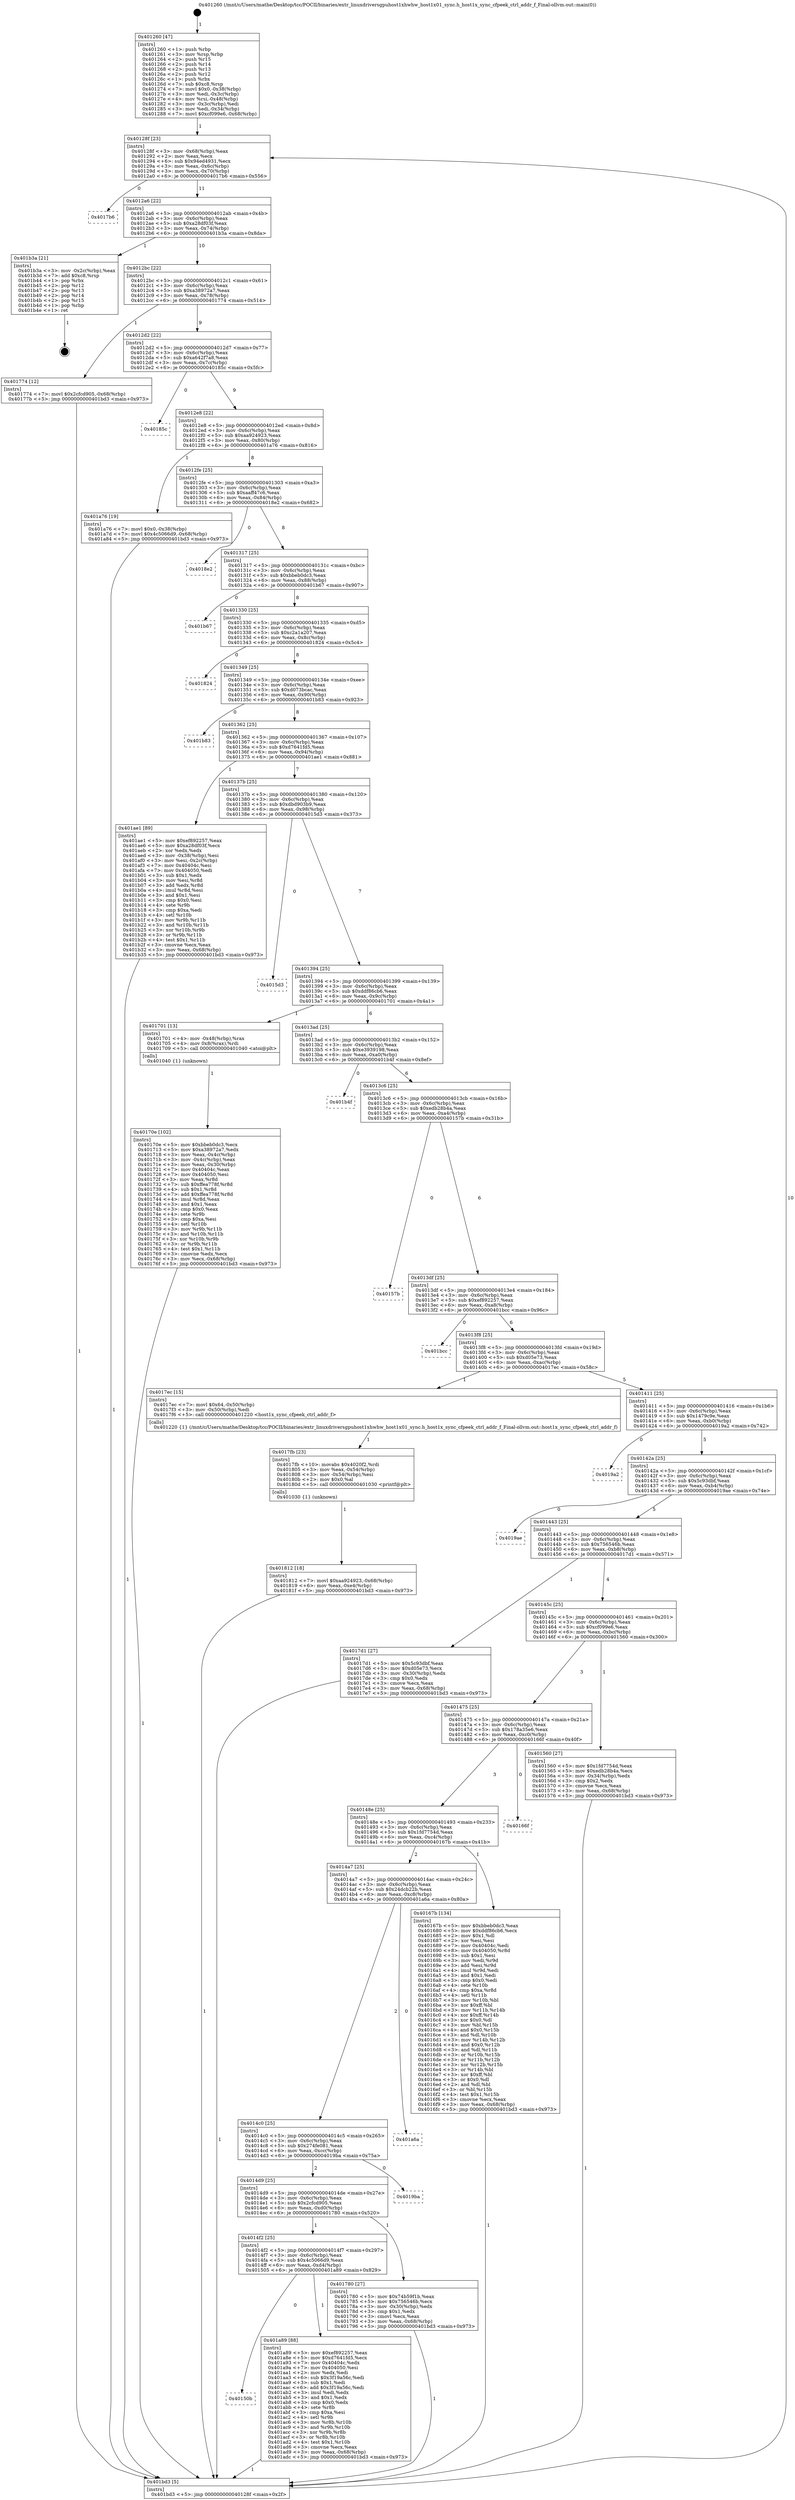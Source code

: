 digraph "0x401260" {
  label = "0x401260 (/mnt/c/Users/mathe/Desktop/tcc/POCII/binaries/extr_linuxdriversgpuhost1xhwhw_host1x01_sync.h_host1x_sync_cfpeek_ctrl_addr_f_Final-ollvm.out::main(0))"
  labelloc = "t"
  node[shape=record]

  Entry [label="",width=0.3,height=0.3,shape=circle,fillcolor=black,style=filled]
  "0x40128f" [label="{
     0x40128f [23]\l
     | [instrs]\l
     &nbsp;&nbsp;0x40128f \<+3\>: mov -0x68(%rbp),%eax\l
     &nbsp;&nbsp;0x401292 \<+2\>: mov %eax,%ecx\l
     &nbsp;&nbsp;0x401294 \<+6\>: sub $0x94ed4931,%ecx\l
     &nbsp;&nbsp;0x40129a \<+3\>: mov %eax,-0x6c(%rbp)\l
     &nbsp;&nbsp;0x40129d \<+3\>: mov %ecx,-0x70(%rbp)\l
     &nbsp;&nbsp;0x4012a0 \<+6\>: je 00000000004017b6 \<main+0x556\>\l
  }"]
  "0x4017b6" [label="{
     0x4017b6\l
  }", style=dashed]
  "0x4012a6" [label="{
     0x4012a6 [22]\l
     | [instrs]\l
     &nbsp;&nbsp;0x4012a6 \<+5\>: jmp 00000000004012ab \<main+0x4b\>\l
     &nbsp;&nbsp;0x4012ab \<+3\>: mov -0x6c(%rbp),%eax\l
     &nbsp;&nbsp;0x4012ae \<+5\>: sub $0xa28df03f,%eax\l
     &nbsp;&nbsp;0x4012b3 \<+3\>: mov %eax,-0x74(%rbp)\l
     &nbsp;&nbsp;0x4012b6 \<+6\>: je 0000000000401b3a \<main+0x8da\>\l
  }"]
  Exit [label="",width=0.3,height=0.3,shape=circle,fillcolor=black,style=filled,peripheries=2]
  "0x401b3a" [label="{
     0x401b3a [21]\l
     | [instrs]\l
     &nbsp;&nbsp;0x401b3a \<+3\>: mov -0x2c(%rbp),%eax\l
     &nbsp;&nbsp;0x401b3d \<+7\>: add $0xc8,%rsp\l
     &nbsp;&nbsp;0x401b44 \<+1\>: pop %rbx\l
     &nbsp;&nbsp;0x401b45 \<+2\>: pop %r12\l
     &nbsp;&nbsp;0x401b47 \<+2\>: pop %r13\l
     &nbsp;&nbsp;0x401b49 \<+2\>: pop %r14\l
     &nbsp;&nbsp;0x401b4b \<+2\>: pop %r15\l
     &nbsp;&nbsp;0x401b4d \<+1\>: pop %rbp\l
     &nbsp;&nbsp;0x401b4e \<+1\>: ret\l
  }"]
  "0x4012bc" [label="{
     0x4012bc [22]\l
     | [instrs]\l
     &nbsp;&nbsp;0x4012bc \<+5\>: jmp 00000000004012c1 \<main+0x61\>\l
     &nbsp;&nbsp;0x4012c1 \<+3\>: mov -0x6c(%rbp),%eax\l
     &nbsp;&nbsp;0x4012c4 \<+5\>: sub $0xa38972a7,%eax\l
     &nbsp;&nbsp;0x4012c9 \<+3\>: mov %eax,-0x78(%rbp)\l
     &nbsp;&nbsp;0x4012cc \<+6\>: je 0000000000401774 \<main+0x514\>\l
  }"]
  "0x40150b" [label="{
     0x40150b\l
  }", style=dashed]
  "0x401774" [label="{
     0x401774 [12]\l
     | [instrs]\l
     &nbsp;&nbsp;0x401774 \<+7\>: movl $0x2cfcd905,-0x68(%rbp)\l
     &nbsp;&nbsp;0x40177b \<+5\>: jmp 0000000000401bd3 \<main+0x973\>\l
  }"]
  "0x4012d2" [label="{
     0x4012d2 [22]\l
     | [instrs]\l
     &nbsp;&nbsp;0x4012d2 \<+5\>: jmp 00000000004012d7 \<main+0x77\>\l
     &nbsp;&nbsp;0x4012d7 \<+3\>: mov -0x6c(%rbp),%eax\l
     &nbsp;&nbsp;0x4012da \<+5\>: sub $0xa642f7a8,%eax\l
     &nbsp;&nbsp;0x4012df \<+3\>: mov %eax,-0x7c(%rbp)\l
     &nbsp;&nbsp;0x4012e2 \<+6\>: je 000000000040185c \<main+0x5fc\>\l
  }"]
  "0x401a89" [label="{
     0x401a89 [88]\l
     | [instrs]\l
     &nbsp;&nbsp;0x401a89 \<+5\>: mov $0xef892257,%eax\l
     &nbsp;&nbsp;0x401a8e \<+5\>: mov $0xd7641fd5,%ecx\l
     &nbsp;&nbsp;0x401a93 \<+7\>: mov 0x40404c,%edx\l
     &nbsp;&nbsp;0x401a9a \<+7\>: mov 0x404050,%esi\l
     &nbsp;&nbsp;0x401aa1 \<+2\>: mov %edx,%edi\l
     &nbsp;&nbsp;0x401aa3 \<+6\>: sub $0x3f19a56c,%edi\l
     &nbsp;&nbsp;0x401aa9 \<+3\>: sub $0x1,%edi\l
     &nbsp;&nbsp;0x401aac \<+6\>: add $0x3f19a56c,%edi\l
     &nbsp;&nbsp;0x401ab2 \<+3\>: imul %edi,%edx\l
     &nbsp;&nbsp;0x401ab5 \<+3\>: and $0x1,%edx\l
     &nbsp;&nbsp;0x401ab8 \<+3\>: cmp $0x0,%edx\l
     &nbsp;&nbsp;0x401abb \<+4\>: sete %r8b\l
     &nbsp;&nbsp;0x401abf \<+3\>: cmp $0xa,%esi\l
     &nbsp;&nbsp;0x401ac2 \<+4\>: setl %r9b\l
     &nbsp;&nbsp;0x401ac6 \<+3\>: mov %r8b,%r10b\l
     &nbsp;&nbsp;0x401ac9 \<+3\>: and %r9b,%r10b\l
     &nbsp;&nbsp;0x401acc \<+3\>: xor %r9b,%r8b\l
     &nbsp;&nbsp;0x401acf \<+3\>: or %r8b,%r10b\l
     &nbsp;&nbsp;0x401ad2 \<+4\>: test $0x1,%r10b\l
     &nbsp;&nbsp;0x401ad6 \<+3\>: cmovne %ecx,%eax\l
     &nbsp;&nbsp;0x401ad9 \<+3\>: mov %eax,-0x68(%rbp)\l
     &nbsp;&nbsp;0x401adc \<+5\>: jmp 0000000000401bd3 \<main+0x973\>\l
  }"]
  "0x40185c" [label="{
     0x40185c\l
  }", style=dashed]
  "0x4012e8" [label="{
     0x4012e8 [22]\l
     | [instrs]\l
     &nbsp;&nbsp;0x4012e8 \<+5\>: jmp 00000000004012ed \<main+0x8d\>\l
     &nbsp;&nbsp;0x4012ed \<+3\>: mov -0x6c(%rbp),%eax\l
     &nbsp;&nbsp;0x4012f0 \<+5\>: sub $0xaa924923,%eax\l
     &nbsp;&nbsp;0x4012f5 \<+3\>: mov %eax,-0x80(%rbp)\l
     &nbsp;&nbsp;0x4012f8 \<+6\>: je 0000000000401a76 \<main+0x816\>\l
  }"]
  "0x401812" [label="{
     0x401812 [18]\l
     | [instrs]\l
     &nbsp;&nbsp;0x401812 \<+7\>: movl $0xaa924923,-0x68(%rbp)\l
     &nbsp;&nbsp;0x401819 \<+6\>: mov %eax,-0xe4(%rbp)\l
     &nbsp;&nbsp;0x40181f \<+5\>: jmp 0000000000401bd3 \<main+0x973\>\l
  }"]
  "0x401a76" [label="{
     0x401a76 [19]\l
     | [instrs]\l
     &nbsp;&nbsp;0x401a76 \<+7\>: movl $0x0,-0x38(%rbp)\l
     &nbsp;&nbsp;0x401a7d \<+7\>: movl $0x4c5066d9,-0x68(%rbp)\l
     &nbsp;&nbsp;0x401a84 \<+5\>: jmp 0000000000401bd3 \<main+0x973\>\l
  }"]
  "0x4012fe" [label="{
     0x4012fe [25]\l
     | [instrs]\l
     &nbsp;&nbsp;0x4012fe \<+5\>: jmp 0000000000401303 \<main+0xa3\>\l
     &nbsp;&nbsp;0x401303 \<+3\>: mov -0x6c(%rbp),%eax\l
     &nbsp;&nbsp;0x401306 \<+5\>: sub $0xaaff47c6,%eax\l
     &nbsp;&nbsp;0x40130b \<+6\>: mov %eax,-0x84(%rbp)\l
     &nbsp;&nbsp;0x401311 \<+6\>: je 00000000004018e2 \<main+0x682\>\l
  }"]
  "0x4017fb" [label="{
     0x4017fb [23]\l
     | [instrs]\l
     &nbsp;&nbsp;0x4017fb \<+10\>: movabs $0x4020f2,%rdi\l
     &nbsp;&nbsp;0x401805 \<+3\>: mov %eax,-0x54(%rbp)\l
     &nbsp;&nbsp;0x401808 \<+3\>: mov -0x54(%rbp),%esi\l
     &nbsp;&nbsp;0x40180b \<+2\>: mov $0x0,%al\l
     &nbsp;&nbsp;0x40180d \<+5\>: call 0000000000401030 \<printf@plt\>\l
     | [calls]\l
     &nbsp;&nbsp;0x401030 \{1\} (unknown)\l
  }"]
  "0x4018e2" [label="{
     0x4018e2\l
  }", style=dashed]
  "0x401317" [label="{
     0x401317 [25]\l
     | [instrs]\l
     &nbsp;&nbsp;0x401317 \<+5\>: jmp 000000000040131c \<main+0xbc\>\l
     &nbsp;&nbsp;0x40131c \<+3\>: mov -0x6c(%rbp),%eax\l
     &nbsp;&nbsp;0x40131f \<+5\>: sub $0xbbeb0dc3,%eax\l
     &nbsp;&nbsp;0x401324 \<+6\>: mov %eax,-0x88(%rbp)\l
     &nbsp;&nbsp;0x40132a \<+6\>: je 0000000000401b67 \<main+0x907\>\l
  }"]
  "0x4014f2" [label="{
     0x4014f2 [25]\l
     | [instrs]\l
     &nbsp;&nbsp;0x4014f2 \<+5\>: jmp 00000000004014f7 \<main+0x297\>\l
     &nbsp;&nbsp;0x4014f7 \<+3\>: mov -0x6c(%rbp),%eax\l
     &nbsp;&nbsp;0x4014fa \<+5\>: sub $0x4c5066d9,%eax\l
     &nbsp;&nbsp;0x4014ff \<+6\>: mov %eax,-0xd4(%rbp)\l
     &nbsp;&nbsp;0x401505 \<+6\>: je 0000000000401a89 \<main+0x829\>\l
  }"]
  "0x401b67" [label="{
     0x401b67\l
  }", style=dashed]
  "0x401330" [label="{
     0x401330 [25]\l
     | [instrs]\l
     &nbsp;&nbsp;0x401330 \<+5\>: jmp 0000000000401335 \<main+0xd5\>\l
     &nbsp;&nbsp;0x401335 \<+3\>: mov -0x6c(%rbp),%eax\l
     &nbsp;&nbsp;0x401338 \<+5\>: sub $0xc2a1a207,%eax\l
     &nbsp;&nbsp;0x40133d \<+6\>: mov %eax,-0x8c(%rbp)\l
     &nbsp;&nbsp;0x401343 \<+6\>: je 0000000000401824 \<main+0x5c4\>\l
  }"]
  "0x401780" [label="{
     0x401780 [27]\l
     | [instrs]\l
     &nbsp;&nbsp;0x401780 \<+5\>: mov $0x74b59f1b,%eax\l
     &nbsp;&nbsp;0x401785 \<+5\>: mov $0x756546b,%ecx\l
     &nbsp;&nbsp;0x40178a \<+3\>: mov -0x30(%rbp),%edx\l
     &nbsp;&nbsp;0x40178d \<+3\>: cmp $0x1,%edx\l
     &nbsp;&nbsp;0x401790 \<+3\>: cmovl %ecx,%eax\l
     &nbsp;&nbsp;0x401793 \<+3\>: mov %eax,-0x68(%rbp)\l
     &nbsp;&nbsp;0x401796 \<+5\>: jmp 0000000000401bd3 \<main+0x973\>\l
  }"]
  "0x401824" [label="{
     0x401824\l
  }", style=dashed]
  "0x401349" [label="{
     0x401349 [25]\l
     | [instrs]\l
     &nbsp;&nbsp;0x401349 \<+5\>: jmp 000000000040134e \<main+0xee\>\l
     &nbsp;&nbsp;0x40134e \<+3\>: mov -0x6c(%rbp),%eax\l
     &nbsp;&nbsp;0x401351 \<+5\>: sub $0xd073bcac,%eax\l
     &nbsp;&nbsp;0x401356 \<+6\>: mov %eax,-0x90(%rbp)\l
     &nbsp;&nbsp;0x40135c \<+6\>: je 0000000000401b83 \<main+0x923\>\l
  }"]
  "0x4014d9" [label="{
     0x4014d9 [25]\l
     | [instrs]\l
     &nbsp;&nbsp;0x4014d9 \<+5\>: jmp 00000000004014de \<main+0x27e\>\l
     &nbsp;&nbsp;0x4014de \<+3\>: mov -0x6c(%rbp),%eax\l
     &nbsp;&nbsp;0x4014e1 \<+5\>: sub $0x2cfcd905,%eax\l
     &nbsp;&nbsp;0x4014e6 \<+6\>: mov %eax,-0xd0(%rbp)\l
     &nbsp;&nbsp;0x4014ec \<+6\>: je 0000000000401780 \<main+0x520\>\l
  }"]
  "0x401b83" [label="{
     0x401b83\l
  }", style=dashed]
  "0x401362" [label="{
     0x401362 [25]\l
     | [instrs]\l
     &nbsp;&nbsp;0x401362 \<+5\>: jmp 0000000000401367 \<main+0x107\>\l
     &nbsp;&nbsp;0x401367 \<+3\>: mov -0x6c(%rbp),%eax\l
     &nbsp;&nbsp;0x40136a \<+5\>: sub $0xd7641fd5,%eax\l
     &nbsp;&nbsp;0x40136f \<+6\>: mov %eax,-0x94(%rbp)\l
     &nbsp;&nbsp;0x401375 \<+6\>: je 0000000000401ae1 \<main+0x881\>\l
  }"]
  "0x4019ba" [label="{
     0x4019ba\l
  }", style=dashed]
  "0x401ae1" [label="{
     0x401ae1 [89]\l
     | [instrs]\l
     &nbsp;&nbsp;0x401ae1 \<+5\>: mov $0xef892257,%eax\l
     &nbsp;&nbsp;0x401ae6 \<+5\>: mov $0xa28df03f,%ecx\l
     &nbsp;&nbsp;0x401aeb \<+2\>: xor %edx,%edx\l
     &nbsp;&nbsp;0x401aed \<+3\>: mov -0x38(%rbp),%esi\l
     &nbsp;&nbsp;0x401af0 \<+3\>: mov %esi,-0x2c(%rbp)\l
     &nbsp;&nbsp;0x401af3 \<+7\>: mov 0x40404c,%esi\l
     &nbsp;&nbsp;0x401afa \<+7\>: mov 0x404050,%edi\l
     &nbsp;&nbsp;0x401b01 \<+3\>: sub $0x1,%edx\l
     &nbsp;&nbsp;0x401b04 \<+3\>: mov %esi,%r8d\l
     &nbsp;&nbsp;0x401b07 \<+3\>: add %edx,%r8d\l
     &nbsp;&nbsp;0x401b0a \<+4\>: imul %r8d,%esi\l
     &nbsp;&nbsp;0x401b0e \<+3\>: and $0x1,%esi\l
     &nbsp;&nbsp;0x401b11 \<+3\>: cmp $0x0,%esi\l
     &nbsp;&nbsp;0x401b14 \<+4\>: sete %r9b\l
     &nbsp;&nbsp;0x401b18 \<+3\>: cmp $0xa,%edi\l
     &nbsp;&nbsp;0x401b1b \<+4\>: setl %r10b\l
     &nbsp;&nbsp;0x401b1f \<+3\>: mov %r9b,%r11b\l
     &nbsp;&nbsp;0x401b22 \<+3\>: and %r10b,%r11b\l
     &nbsp;&nbsp;0x401b25 \<+3\>: xor %r10b,%r9b\l
     &nbsp;&nbsp;0x401b28 \<+3\>: or %r9b,%r11b\l
     &nbsp;&nbsp;0x401b2b \<+4\>: test $0x1,%r11b\l
     &nbsp;&nbsp;0x401b2f \<+3\>: cmovne %ecx,%eax\l
     &nbsp;&nbsp;0x401b32 \<+3\>: mov %eax,-0x68(%rbp)\l
     &nbsp;&nbsp;0x401b35 \<+5\>: jmp 0000000000401bd3 \<main+0x973\>\l
  }"]
  "0x40137b" [label="{
     0x40137b [25]\l
     | [instrs]\l
     &nbsp;&nbsp;0x40137b \<+5\>: jmp 0000000000401380 \<main+0x120\>\l
     &nbsp;&nbsp;0x401380 \<+3\>: mov -0x6c(%rbp),%eax\l
     &nbsp;&nbsp;0x401383 \<+5\>: sub $0xdbd903b9,%eax\l
     &nbsp;&nbsp;0x401388 \<+6\>: mov %eax,-0x98(%rbp)\l
     &nbsp;&nbsp;0x40138e \<+6\>: je 00000000004015d3 \<main+0x373\>\l
  }"]
  "0x4014c0" [label="{
     0x4014c0 [25]\l
     | [instrs]\l
     &nbsp;&nbsp;0x4014c0 \<+5\>: jmp 00000000004014c5 \<main+0x265\>\l
     &nbsp;&nbsp;0x4014c5 \<+3\>: mov -0x6c(%rbp),%eax\l
     &nbsp;&nbsp;0x4014c8 \<+5\>: sub $0x274fe081,%eax\l
     &nbsp;&nbsp;0x4014cd \<+6\>: mov %eax,-0xcc(%rbp)\l
     &nbsp;&nbsp;0x4014d3 \<+6\>: je 00000000004019ba \<main+0x75a\>\l
  }"]
  "0x4015d3" [label="{
     0x4015d3\l
  }", style=dashed]
  "0x401394" [label="{
     0x401394 [25]\l
     | [instrs]\l
     &nbsp;&nbsp;0x401394 \<+5\>: jmp 0000000000401399 \<main+0x139\>\l
     &nbsp;&nbsp;0x401399 \<+3\>: mov -0x6c(%rbp),%eax\l
     &nbsp;&nbsp;0x40139c \<+5\>: sub $0xddf86cb6,%eax\l
     &nbsp;&nbsp;0x4013a1 \<+6\>: mov %eax,-0x9c(%rbp)\l
     &nbsp;&nbsp;0x4013a7 \<+6\>: je 0000000000401701 \<main+0x4a1\>\l
  }"]
  "0x401a6a" [label="{
     0x401a6a\l
  }", style=dashed]
  "0x401701" [label="{
     0x401701 [13]\l
     | [instrs]\l
     &nbsp;&nbsp;0x401701 \<+4\>: mov -0x48(%rbp),%rax\l
     &nbsp;&nbsp;0x401705 \<+4\>: mov 0x8(%rax),%rdi\l
     &nbsp;&nbsp;0x401709 \<+5\>: call 0000000000401040 \<atoi@plt\>\l
     | [calls]\l
     &nbsp;&nbsp;0x401040 \{1\} (unknown)\l
  }"]
  "0x4013ad" [label="{
     0x4013ad [25]\l
     | [instrs]\l
     &nbsp;&nbsp;0x4013ad \<+5\>: jmp 00000000004013b2 \<main+0x152\>\l
     &nbsp;&nbsp;0x4013b2 \<+3\>: mov -0x6c(%rbp),%eax\l
     &nbsp;&nbsp;0x4013b5 \<+5\>: sub $0xe3939198,%eax\l
     &nbsp;&nbsp;0x4013ba \<+6\>: mov %eax,-0xa0(%rbp)\l
     &nbsp;&nbsp;0x4013c0 \<+6\>: je 0000000000401b4f \<main+0x8ef\>\l
  }"]
  "0x40170e" [label="{
     0x40170e [102]\l
     | [instrs]\l
     &nbsp;&nbsp;0x40170e \<+5\>: mov $0xbbeb0dc3,%ecx\l
     &nbsp;&nbsp;0x401713 \<+5\>: mov $0xa38972a7,%edx\l
     &nbsp;&nbsp;0x401718 \<+3\>: mov %eax,-0x4c(%rbp)\l
     &nbsp;&nbsp;0x40171b \<+3\>: mov -0x4c(%rbp),%eax\l
     &nbsp;&nbsp;0x40171e \<+3\>: mov %eax,-0x30(%rbp)\l
     &nbsp;&nbsp;0x401721 \<+7\>: mov 0x40404c,%eax\l
     &nbsp;&nbsp;0x401728 \<+7\>: mov 0x404050,%esi\l
     &nbsp;&nbsp;0x40172f \<+3\>: mov %eax,%r8d\l
     &nbsp;&nbsp;0x401732 \<+7\>: sub $0xffea778f,%r8d\l
     &nbsp;&nbsp;0x401739 \<+4\>: sub $0x1,%r8d\l
     &nbsp;&nbsp;0x40173d \<+7\>: add $0xffea778f,%r8d\l
     &nbsp;&nbsp;0x401744 \<+4\>: imul %r8d,%eax\l
     &nbsp;&nbsp;0x401748 \<+3\>: and $0x1,%eax\l
     &nbsp;&nbsp;0x40174b \<+3\>: cmp $0x0,%eax\l
     &nbsp;&nbsp;0x40174e \<+4\>: sete %r9b\l
     &nbsp;&nbsp;0x401752 \<+3\>: cmp $0xa,%esi\l
     &nbsp;&nbsp;0x401755 \<+4\>: setl %r10b\l
     &nbsp;&nbsp;0x401759 \<+3\>: mov %r9b,%r11b\l
     &nbsp;&nbsp;0x40175c \<+3\>: and %r10b,%r11b\l
     &nbsp;&nbsp;0x40175f \<+3\>: xor %r10b,%r9b\l
     &nbsp;&nbsp;0x401762 \<+3\>: or %r9b,%r11b\l
     &nbsp;&nbsp;0x401765 \<+4\>: test $0x1,%r11b\l
     &nbsp;&nbsp;0x401769 \<+3\>: cmovne %edx,%ecx\l
     &nbsp;&nbsp;0x40176c \<+3\>: mov %ecx,-0x68(%rbp)\l
     &nbsp;&nbsp;0x40176f \<+5\>: jmp 0000000000401bd3 \<main+0x973\>\l
  }"]
  "0x401b4f" [label="{
     0x401b4f\l
  }", style=dashed]
  "0x4013c6" [label="{
     0x4013c6 [25]\l
     | [instrs]\l
     &nbsp;&nbsp;0x4013c6 \<+5\>: jmp 00000000004013cb \<main+0x16b\>\l
     &nbsp;&nbsp;0x4013cb \<+3\>: mov -0x6c(%rbp),%eax\l
     &nbsp;&nbsp;0x4013ce \<+5\>: sub $0xedb28b4a,%eax\l
     &nbsp;&nbsp;0x4013d3 \<+6\>: mov %eax,-0xa4(%rbp)\l
     &nbsp;&nbsp;0x4013d9 \<+6\>: je 000000000040157b \<main+0x31b\>\l
  }"]
  "0x4014a7" [label="{
     0x4014a7 [25]\l
     | [instrs]\l
     &nbsp;&nbsp;0x4014a7 \<+5\>: jmp 00000000004014ac \<main+0x24c\>\l
     &nbsp;&nbsp;0x4014ac \<+3\>: mov -0x6c(%rbp),%eax\l
     &nbsp;&nbsp;0x4014af \<+5\>: sub $0x24dcb22b,%eax\l
     &nbsp;&nbsp;0x4014b4 \<+6\>: mov %eax,-0xc8(%rbp)\l
     &nbsp;&nbsp;0x4014ba \<+6\>: je 0000000000401a6a \<main+0x80a\>\l
  }"]
  "0x40157b" [label="{
     0x40157b\l
  }", style=dashed]
  "0x4013df" [label="{
     0x4013df [25]\l
     | [instrs]\l
     &nbsp;&nbsp;0x4013df \<+5\>: jmp 00000000004013e4 \<main+0x184\>\l
     &nbsp;&nbsp;0x4013e4 \<+3\>: mov -0x6c(%rbp),%eax\l
     &nbsp;&nbsp;0x4013e7 \<+5\>: sub $0xef892257,%eax\l
     &nbsp;&nbsp;0x4013ec \<+6\>: mov %eax,-0xa8(%rbp)\l
     &nbsp;&nbsp;0x4013f2 \<+6\>: je 0000000000401bcc \<main+0x96c\>\l
  }"]
  "0x40167b" [label="{
     0x40167b [134]\l
     | [instrs]\l
     &nbsp;&nbsp;0x40167b \<+5\>: mov $0xbbeb0dc3,%eax\l
     &nbsp;&nbsp;0x401680 \<+5\>: mov $0xddf86cb6,%ecx\l
     &nbsp;&nbsp;0x401685 \<+2\>: mov $0x1,%dl\l
     &nbsp;&nbsp;0x401687 \<+2\>: xor %esi,%esi\l
     &nbsp;&nbsp;0x401689 \<+7\>: mov 0x40404c,%edi\l
     &nbsp;&nbsp;0x401690 \<+8\>: mov 0x404050,%r8d\l
     &nbsp;&nbsp;0x401698 \<+3\>: sub $0x1,%esi\l
     &nbsp;&nbsp;0x40169b \<+3\>: mov %edi,%r9d\l
     &nbsp;&nbsp;0x40169e \<+3\>: add %esi,%r9d\l
     &nbsp;&nbsp;0x4016a1 \<+4\>: imul %r9d,%edi\l
     &nbsp;&nbsp;0x4016a5 \<+3\>: and $0x1,%edi\l
     &nbsp;&nbsp;0x4016a8 \<+3\>: cmp $0x0,%edi\l
     &nbsp;&nbsp;0x4016ab \<+4\>: sete %r10b\l
     &nbsp;&nbsp;0x4016af \<+4\>: cmp $0xa,%r8d\l
     &nbsp;&nbsp;0x4016b3 \<+4\>: setl %r11b\l
     &nbsp;&nbsp;0x4016b7 \<+3\>: mov %r10b,%bl\l
     &nbsp;&nbsp;0x4016ba \<+3\>: xor $0xff,%bl\l
     &nbsp;&nbsp;0x4016bd \<+3\>: mov %r11b,%r14b\l
     &nbsp;&nbsp;0x4016c0 \<+4\>: xor $0xff,%r14b\l
     &nbsp;&nbsp;0x4016c4 \<+3\>: xor $0x0,%dl\l
     &nbsp;&nbsp;0x4016c7 \<+3\>: mov %bl,%r15b\l
     &nbsp;&nbsp;0x4016ca \<+4\>: and $0x0,%r15b\l
     &nbsp;&nbsp;0x4016ce \<+3\>: and %dl,%r10b\l
     &nbsp;&nbsp;0x4016d1 \<+3\>: mov %r14b,%r12b\l
     &nbsp;&nbsp;0x4016d4 \<+4\>: and $0x0,%r12b\l
     &nbsp;&nbsp;0x4016d8 \<+3\>: and %dl,%r11b\l
     &nbsp;&nbsp;0x4016db \<+3\>: or %r10b,%r15b\l
     &nbsp;&nbsp;0x4016de \<+3\>: or %r11b,%r12b\l
     &nbsp;&nbsp;0x4016e1 \<+3\>: xor %r12b,%r15b\l
     &nbsp;&nbsp;0x4016e4 \<+3\>: or %r14b,%bl\l
     &nbsp;&nbsp;0x4016e7 \<+3\>: xor $0xff,%bl\l
     &nbsp;&nbsp;0x4016ea \<+3\>: or $0x0,%dl\l
     &nbsp;&nbsp;0x4016ed \<+2\>: and %dl,%bl\l
     &nbsp;&nbsp;0x4016ef \<+3\>: or %bl,%r15b\l
     &nbsp;&nbsp;0x4016f2 \<+4\>: test $0x1,%r15b\l
     &nbsp;&nbsp;0x4016f6 \<+3\>: cmovne %ecx,%eax\l
     &nbsp;&nbsp;0x4016f9 \<+3\>: mov %eax,-0x68(%rbp)\l
     &nbsp;&nbsp;0x4016fc \<+5\>: jmp 0000000000401bd3 \<main+0x973\>\l
  }"]
  "0x401bcc" [label="{
     0x401bcc\l
  }", style=dashed]
  "0x4013f8" [label="{
     0x4013f8 [25]\l
     | [instrs]\l
     &nbsp;&nbsp;0x4013f8 \<+5\>: jmp 00000000004013fd \<main+0x19d\>\l
     &nbsp;&nbsp;0x4013fd \<+3\>: mov -0x6c(%rbp),%eax\l
     &nbsp;&nbsp;0x401400 \<+5\>: sub $0xd05e73,%eax\l
     &nbsp;&nbsp;0x401405 \<+6\>: mov %eax,-0xac(%rbp)\l
     &nbsp;&nbsp;0x40140b \<+6\>: je 00000000004017ec \<main+0x58c\>\l
  }"]
  "0x40148e" [label="{
     0x40148e [25]\l
     | [instrs]\l
     &nbsp;&nbsp;0x40148e \<+5\>: jmp 0000000000401493 \<main+0x233\>\l
     &nbsp;&nbsp;0x401493 \<+3\>: mov -0x6c(%rbp),%eax\l
     &nbsp;&nbsp;0x401496 \<+5\>: sub $0x1fd7754d,%eax\l
     &nbsp;&nbsp;0x40149b \<+6\>: mov %eax,-0xc4(%rbp)\l
     &nbsp;&nbsp;0x4014a1 \<+6\>: je 000000000040167b \<main+0x41b\>\l
  }"]
  "0x4017ec" [label="{
     0x4017ec [15]\l
     | [instrs]\l
     &nbsp;&nbsp;0x4017ec \<+7\>: movl $0x64,-0x50(%rbp)\l
     &nbsp;&nbsp;0x4017f3 \<+3\>: mov -0x50(%rbp),%edi\l
     &nbsp;&nbsp;0x4017f6 \<+5\>: call 0000000000401220 \<host1x_sync_cfpeek_ctrl_addr_f\>\l
     | [calls]\l
     &nbsp;&nbsp;0x401220 \{1\} (/mnt/c/Users/mathe/Desktop/tcc/POCII/binaries/extr_linuxdriversgpuhost1xhwhw_host1x01_sync.h_host1x_sync_cfpeek_ctrl_addr_f_Final-ollvm.out::host1x_sync_cfpeek_ctrl_addr_f)\l
  }"]
  "0x401411" [label="{
     0x401411 [25]\l
     | [instrs]\l
     &nbsp;&nbsp;0x401411 \<+5\>: jmp 0000000000401416 \<main+0x1b6\>\l
     &nbsp;&nbsp;0x401416 \<+3\>: mov -0x6c(%rbp),%eax\l
     &nbsp;&nbsp;0x401419 \<+5\>: sub $0x1479c9e,%eax\l
     &nbsp;&nbsp;0x40141e \<+6\>: mov %eax,-0xb0(%rbp)\l
     &nbsp;&nbsp;0x401424 \<+6\>: je 00000000004019a2 \<main+0x742\>\l
  }"]
  "0x40166f" [label="{
     0x40166f\l
  }", style=dashed]
  "0x4019a2" [label="{
     0x4019a2\l
  }", style=dashed]
  "0x40142a" [label="{
     0x40142a [25]\l
     | [instrs]\l
     &nbsp;&nbsp;0x40142a \<+5\>: jmp 000000000040142f \<main+0x1cf\>\l
     &nbsp;&nbsp;0x40142f \<+3\>: mov -0x6c(%rbp),%eax\l
     &nbsp;&nbsp;0x401432 \<+5\>: sub $0x5c93dbf,%eax\l
     &nbsp;&nbsp;0x401437 \<+6\>: mov %eax,-0xb4(%rbp)\l
     &nbsp;&nbsp;0x40143d \<+6\>: je 00000000004019ae \<main+0x74e\>\l
  }"]
  "0x401260" [label="{
     0x401260 [47]\l
     | [instrs]\l
     &nbsp;&nbsp;0x401260 \<+1\>: push %rbp\l
     &nbsp;&nbsp;0x401261 \<+3\>: mov %rsp,%rbp\l
     &nbsp;&nbsp;0x401264 \<+2\>: push %r15\l
     &nbsp;&nbsp;0x401266 \<+2\>: push %r14\l
     &nbsp;&nbsp;0x401268 \<+2\>: push %r13\l
     &nbsp;&nbsp;0x40126a \<+2\>: push %r12\l
     &nbsp;&nbsp;0x40126c \<+1\>: push %rbx\l
     &nbsp;&nbsp;0x40126d \<+7\>: sub $0xc8,%rsp\l
     &nbsp;&nbsp;0x401274 \<+7\>: movl $0x0,-0x38(%rbp)\l
     &nbsp;&nbsp;0x40127b \<+3\>: mov %edi,-0x3c(%rbp)\l
     &nbsp;&nbsp;0x40127e \<+4\>: mov %rsi,-0x48(%rbp)\l
     &nbsp;&nbsp;0x401282 \<+3\>: mov -0x3c(%rbp),%edi\l
     &nbsp;&nbsp;0x401285 \<+3\>: mov %edi,-0x34(%rbp)\l
     &nbsp;&nbsp;0x401288 \<+7\>: movl $0xcf099e6,-0x68(%rbp)\l
  }"]
  "0x4019ae" [label="{
     0x4019ae\l
  }", style=dashed]
  "0x401443" [label="{
     0x401443 [25]\l
     | [instrs]\l
     &nbsp;&nbsp;0x401443 \<+5\>: jmp 0000000000401448 \<main+0x1e8\>\l
     &nbsp;&nbsp;0x401448 \<+3\>: mov -0x6c(%rbp),%eax\l
     &nbsp;&nbsp;0x40144b \<+5\>: sub $0x756546b,%eax\l
     &nbsp;&nbsp;0x401450 \<+6\>: mov %eax,-0xb8(%rbp)\l
     &nbsp;&nbsp;0x401456 \<+6\>: je 00000000004017d1 \<main+0x571\>\l
  }"]
  "0x401bd3" [label="{
     0x401bd3 [5]\l
     | [instrs]\l
     &nbsp;&nbsp;0x401bd3 \<+5\>: jmp 000000000040128f \<main+0x2f\>\l
  }"]
  "0x4017d1" [label="{
     0x4017d1 [27]\l
     | [instrs]\l
     &nbsp;&nbsp;0x4017d1 \<+5\>: mov $0x5c93dbf,%eax\l
     &nbsp;&nbsp;0x4017d6 \<+5\>: mov $0xd05e73,%ecx\l
     &nbsp;&nbsp;0x4017db \<+3\>: mov -0x30(%rbp),%edx\l
     &nbsp;&nbsp;0x4017de \<+3\>: cmp $0x0,%edx\l
     &nbsp;&nbsp;0x4017e1 \<+3\>: cmove %ecx,%eax\l
     &nbsp;&nbsp;0x4017e4 \<+3\>: mov %eax,-0x68(%rbp)\l
     &nbsp;&nbsp;0x4017e7 \<+5\>: jmp 0000000000401bd3 \<main+0x973\>\l
  }"]
  "0x40145c" [label="{
     0x40145c [25]\l
     | [instrs]\l
     &nbsp;&nbsp;0x40145c \<+5\>: jmp 0000000000401461 \<main+0x201\>\l
     &nbsp;&nbsp;0x401461 \<+3\>: mov -0x6c(%rbp),%eax\l
     &nbsp;&nbsp;0x401464 \<+5\>: sub $0xcf099e6,%eax\l
     &nbsp;&nbsp;0x401469 \<+6\>: mov %eax,-0xbc(%rbp)\l
     &nbsp;&nbsp;0x40146f \<+6\>: je 0000000000401560 \<main+0x300\>\l
  }"]
  "0x401475" [label="{
     0x401475 [25]\l
     | [instrs]\l
     &nbsp;&nbsp;0x401475 \<+5\>: jmp 000000000040147a \<main+0x21a\>\l
     &nbsp;&nbsp;0x40147a \<+3\>: mov -0x6c(%rbp),%eax\l
     &nbsp;&nbsp;0x40147d \<+5\>: sub $0x178a35e6,%eax\l
     &nbsp;&nbsp;0x401482 \<+6\>: mov %eax,-0xc0(%rbp)\l
     &nbsp;&nbsp;0x401488 \<+6\>: je 000000000040166f \<main+0x40f\>\l
  }"]
  "0x401560" [label="{
     0x401560 [27]\l
     | [instrs]\l
     &nbsp;&nbsp;0x401560 \<+5\>: mov $0x1fd7754d,%eax\l
     &nbsp;&nbsp;0x401565 \<+5\>: mov $0xedb28b4a,%ecx\l
     &nbsp;&nbsp;0x40156a \<+3\>: mov -0x34(%rbp),%edx\l
     &nbsp;&nbsp;0x40156d \<+3\>: cmp $0x2,%edx\l
     &nbsp;&nbsp;0x401570 \<+3\>: cmovne %ecx,%eax\l
     &nbsp;&nbsp;0x401573 \<+3\>: mov %eax,-0x68(%rbp)\l
     &nbsp;&nbsp;0x401576 \<+5\>: jmp 0000000000401bd3 \<main+0x973\>\l
  }"]
  Entry -> "0x401260" [label=" 1"]
  "0x40128f" -> "0x4017b6" [label=" 0"]
  "0x40128f" -> "0x4012a6" [label=" 11"]
  "0x401b3a" -> Exit [label=" 1"]
  "0x4012a6" -> "0x401b3a" [label=" 1"]
  "0x4012a6" -> "0x4012bc" [label=" 10"]
  "0x401ae1" -> "0x401bd3" [label=" 1"]
  "0x4012bc" -> "0x401774" [label=" 1"]
  "0x4012bc" -> "0x4012d2" [label=" 9"]
  "0x401a89" -> "0x401bd3" [label=" 1"]
  "0x4012d2" -> "0x40185c" [label=" 0"]
  "0x4012d2" -> "0x4012e8" [label=" 9"]
  "0x4014f2" -> "0x40150b" [label=" 0"]
  "0x4012e8" -> "0x401a76" [label=" 1"]
  "0x4012e8" -> "0x4012fe" [label=" 8"]
  "0x4014f2" -> "0x401a89" [label=" 1"]
  "0x4012fe" -> "0x4018e2" [label=" 0"]
  "0x4012fe" -> "0x401317" [label=" 8"]
  "0x401a76" -> "0x401bd3" [label=" 1"]
  "0x401317" -> "0x401b67" [label=" 0"]
  "0x401317" -> "0x401330" [label=" 8"]
  "0x401812" -> "0x401bd3" [label=" 1"]
  "0x401330" -> "0x401824" [label=" 0"]
  "0x401330" -> "0x401349" [label=" 8"]
  "0x4017fb" -> "0x401812" [label=" 1"]
  "0x401349" -> "0x401b83" [label=" 0"]
  "0x401349" -> "0x401362" [label=" 8"]
  "0x4017d1" -> "0x401bd3" [label=" 1"]
  "0x401362" -> "0x401ae1" [label=" 1"]
  "0x401362" -> "0x40137b" [label=" 7"]
  "0x401780" -> "0x401bd3" [label=" 1"]
  "0x40137b" -> "0x4015d3" [label=" 0"]
  "0x40137b" -> "0x401394" [label=" 7"]
  "0x4014d9" -> "0x401780" [label=" 1"]
  "0x401394" -> "0x401701" [label=" 1"]
  "0x401394" -> "0x4013ad" [label=" 6"]
  "0x4017ec" -> "0x4017fb" [label=" 1"]
  "0x4013ad" -> "0x401b4f" [label=" 0"]
  "0x4013ad" -> "0x4013c6" [label=" 6"]
  "0x4014c0" -> "0x4019ba" [label=" 0"]
  "0x4013c6" -> "0x40157b" [label=" 0"]
  "0x4013c6" -> "0x4013df" [label=" 6"]
  "0x4014d9" -> "0x4014f2" [label=" 1"]
  "0x4013df" -> "0x401bcc" [label=" 0"]
  "0x4013df" -> "0x4013f8" [label=" 6"]
  "0x4014a7" -> "0x4014c0" [label=" 2"]
  "0x4013f8" -> "0x4017ec" [label=" 1"]
  "0x4013f8" -> "0x401411" [label=" 5"]
  "0x4014c0" -> "0x4014d9" [label=" 2"]
  "0x401411" -> "0x4019a2" [label=" 0"]
  "0x401411" -> "0x40142a" [label=" 5"]
  "0x401774" -> "0x401bd3" [label=" 1"]
  "0x40142a" -> "0x4019ae" [label=" 0"]
  "0x40142a" -> "0x401443" [label=" 5"]
  "0x401701" -> "0x40170e" [label=" 1"]
  "0x401443" -> "0x4017d1" [label=" 1"]
  "0x401443" -> "0x40145c" [label=" 4"]
  "0x40167b" -> "0x401bd3" [label=" 1"]
  "0x40145c" -> "0x401560" [label=" 1"]
  "0x40145c" -> "0x401475" [label=" 3"]
  "0x401560" -> "0x401bd3" [label=" 1"]
  "0x401260" -> "0x40128f" [label=" 1"]
  "0x401bd3" -> "0x40128f" [label=" 10"]
  "0x40170e" -> "0x401bd3" [label=" 1"]
  "0x401475" -> "0x40166f" [label=" 0"]
  "0x401475" -> "0x40148e" [label=" 3"]
  "0x4014a7" -> "0x401a6a" [label=" 0"]
  "0x40148e" -> "0x40167b" [label=" 1"]
  "0x40148e" -> "0x4014a7" [label=" 2"]
}
